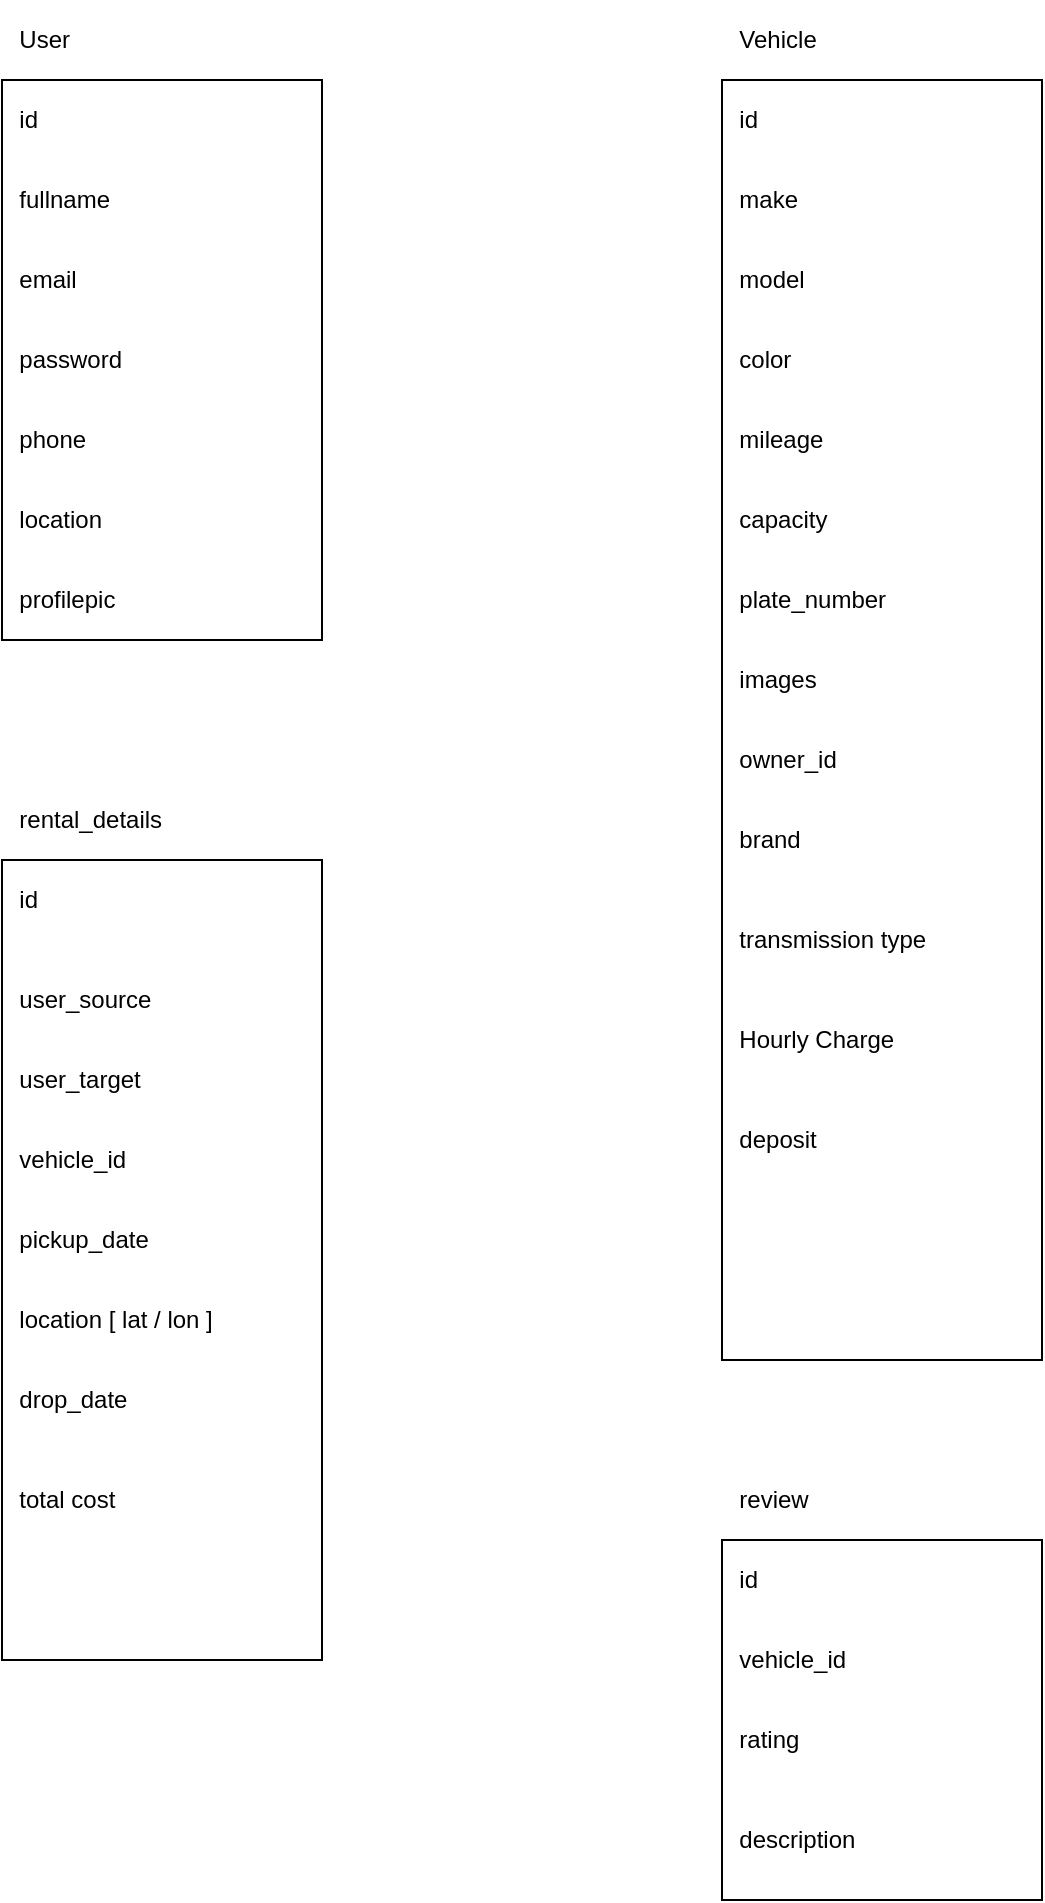 <mxfile version="21.3.7" type="onedrive">
  <diagram name="Page-1" id="t4t9AGoKDGSMNyLoWxvN">
    <mxGraphModel dx="739" dy="740" grid="1" gridSize="10" guides="1" tooltips="1" connect="1" arrows="1" fold="1" page="1" pageScale="1" pageWidth="850" pageHeight="1100" math="0" shadow="0">
      <root>
        <mxCell id="0" />
        <mxCell id="1" parent="0" />
        <mxCell id="QoHrm5n-I_6zZKqehrnE-2" value="&amp;nbsp; User" style="text;html=1;strokeColor=none;fillColor=none;align=left;verticalAlign=middle;whiteSpace=wrap;rounded=0;" vertex="1" parent="1">
          <mxGeometry x="200" y="200" width="160" height="40" as="geometry" />
        </mxCell>
        <mxCell id="QoHrm5n-I_6zZKqehrnE-4" value="" style="rounded=0;whiteSpace=wrap;html=1;" vertex="1" parent="1">
          <mxGeometry x="200" y="240" width="160" height="280" as="geometry" />
        </mxCell>
        <mxCell id="QoHrm5n-I_6zZKqehrnE-5" value="&amp;nbsp; id" style="text;html=1;strokeColor=none;fillColor=none;align=left;verticalAlign=middle;whiteSpace=wrap;rounded=0;" vertex="1" parent="1">
          <mxGeometry x="200" y="240" width="160" height="40" as="geometry" />
        </mxCell>
        <mxCell id="QoHrm5n-I_6zZKqehrnE-6" value="&amp;nbsp; fullname" style="text;html=1;strokeColor=none;fillColor=none;align=left;verticalAlign=middle;whiteSpace=wrap;rounded=0;" vertex="1" parent="1">
          <mxGeometry x="200" y="280" width="160" height="40" as="geometry" />
        </mxCell>
        <mxCell id="QoHrm5n-I_6zZKqehrnE-7" value="&amp;nbsp; email" style="text;html=1;strokeColor=none;fillColor=none;align=left;verticalAlign=middle;whiteSpace=wrap;rounded=0;" vertex="1" parent="1">
          <mxGeometry x="200" y="320" width="160" height="40" as="geometry" />
        </mxCell>
        <mxCell id="QoHrm5n-I_6zZKqehrnE-8" value="&amp;nbsp; password" style="text;html=1;strokeColor=none;fillColor=none;align=left;verticalAlign=middle;whiteSpace=wrap;rounded=0;" vertex="1" parent="1">
          <mxGeometry x="200" y="360" width="160" height="40" as="geometry" />
        </mxCell>
        <mxCell id="QoHrm5n-I_6zZKqehrnE-9" value="&amp;nbsp; phone" style="text;html=1;strokeColor=none;fillColor=none;align=left;verticalAlign=middle;whiteSpace=wrap;rounded=0;" vertex="1" parent="1">
          <mxGeometry x="200" y="400" width="160" height="40" as="geometry" />
        </mxCell>
        <mxCell id="QoHrm5n-I_6zZKqehrnE-12" value="&amp;nbsp; location" style="text;html=1;strokeColor=none;fillColor=none;align=left;verticalAlign=middle;whiteSpace=wrap;rounded=0;" vertex="1" parent="1">
          <mxGeometry x="200" y="440" width="160" height="40" as="geometry" />
        </mxCell>
        <mxCell id="QoHrm5n-I_6zZKqehrnE-13" value="" style="rounded=0;whiteSpace=wrap;html=1;" vertex="1" parent="1">
          <mxGeometry x="560" y="240" width="160" height="640" as="geometry" />
        </mxCell>
        <mxCell id="QoHrm5n-I_6zZKqehrnE-14" value="&amp;nbsp; Vehicle" style="text;html=1;strokeColor=none;fillColor=none;align=left;verticalAlign=middle;whiteSpace=wrap;rounded=0;" vertex="1" parent="1">
          <mxGeometry x="560" y="200" width="160" height="40" as="geometry" />
        </mxCell>
        <mxCell id="QoHrm5n-I_6zZKqehrnE-15" value="&amp;nbsp; id" style="text;html=1;strokeColor=none;fillColor=none;align=left;verticalAlign=middle;whiteSpace=wrap;rounded=0;" vertex="1" parent="1">
          <mxGeometry x="560" y="240" width="160" height="40" as="geometry" />
        </mxCell>
        <mxCell id="QoHrm5n-I_6zZKqehrnE-16" value="&amp;nbsp; make" style="text;html=1;strokeColor=none;fillColor=none;align=left;verticalAlign=middle;whiteSpace=wrap;rounded=0;" vertex="1" parent="1">
          <mxGeometry x="560" y="280" width="160" height="40" as="geometry" />
        </mxCell>
        <mxCell id="QoHrm5n-I_6zZKqehrnE-17" value="&amp;nbsp; model" style="text;html=1;strokeColor=none;fillColor=none;align=left;verticalAlign=middle;whiteSpace=wrap;rounded=0;" vertex="1" parent="1">
          <mxGeometry x="560" y="320" width="160" height="40" as="geometry" />
        </mxCell>
        <mxCell id="QoHrm5n-I_6zZKqehrnE-18" value="&amp;nbsp; color" style="text;html=1;strokeColor=none;fillColor=none;align=left;verticalAlign=middle;whiteSpace=wrap;rounded=0;" vertex="1" parent="1">
          <mxGeometry x="560" y="360" width="160" height="40" as="geometry" />
        </mxCell>
        <mxCell id="QoHrm5n-I_6zZKqehrnE-19" value="&amp;nbsp; mileage" style="text;html=1;strokeColor=none;fillColor=none;align=left;verticalAlign=middle;whiteSpace=wrap;rounded=0;" vertex="1" parent="1">
          <mxGeometry x="560" y="400" width="160" height="40" as="geometry" />
        </mxCell>
        <mxCell id="QoHrm5n-I_6zZKqehrnE-20" value="&amp;nbsp;&amp;nbsp;" style="text;html=1;strokeColor=none;fillColor=none;align=left;verticalAlign=middle;whiteSpace=wrap;rounded=0;" vertex="1" parent="1">
          <mxGeometry x="560" y="440" width="160" height="40" as="geometry" />
        </mxCell>
        <mxCell id="QoHrm5n-I_6zZKqehrnE-21" value="&amp;nbsp; profilepic" style="text;html=1;strokeColor=none;fillColor=none;align=left;verticalAlign=middle;whiteSpace=wrap;rounded=0;" vertex="1" parent="1">
          <mxGeometry x="200" y="480" width="160" height="40" as="geometry" />
        </mxCell>
        <mxCell id="QoHrm5n-I_6zZKqehrnE-22" value="&amp;nbsp; capacity" style="text;html=1;strokeColor=none;fillColor=none;align=left;verticalAlign=middle;whiteSpace=wrap;rounded=0;" vertex="1" parent="1">
          <mxGeometry x="560" y="440" width="160" height="40" as="geometry" />
        </mxCell>
        <mxCell id="QoHrm5n-I_6zZKqehrnE-23" value="&amp;nbsp; plate_number" style="text;html=1;strokeColor=none;fillColor=none;align=left;verticalAlign=middle;whiteSpace=wrap;rounded=0;" vertex="1" parent="1">
          <mxGeometry x="560" y="480" width="160" height="40" as="geometry" />
        </mxCell>
        <mxCell id="QoHrm5n-I_6zZKqehrnE-24" value="&amp;nbsp; images" style="text;html=1;strokeColor=none;fillColor=none;align=left;verticalAlign=middle;whiteSpace=wrap;rounded=0;" vertex="1" parent="1">
          <mxGeometry x="560" y="520" width="160" height="40" as="geometry" />
        </mxCell>
        <mxCell id="QoHrm5n-I_6zZKqehrnE-25" value="&amp;nbsp; owner_id" style="text;html=1;strokeColor=none;fillColor=none;align=left;verticalAlign=middle;whiteSpace=wrap;rounded=0;" vertex="1" parent="1">
          <mxGeometry x="560" y="560" width="160" height="40" as="geometry" />
        </mxCell>
        <mxCell id="QoHrm5n-I_6zZKqehrnE-27" value="" style="rounded=0;whiteSpace=wrap;html=1;" vertex="1" parent="1">
          <mxGeometry x="200" y="630" width="160" height="400" as="geometry" />
        </mxCell>
        <mxCell id="QoHrm5n-I_6zZKqehrnE-28" value="&amp;nbsp; rental_details" style="text;html=1;strokeColor=none;fillColor=none;align=left;verticalAlign=middle;whiteSpace=wrap;rounded=0;" vertex="1" parent="1">
          <mxGeometry x="200" y="590" width="160" height="40" as="geometry" />
        </mxCell>
        <mxCell id="QoHrm5n-I_6zZKqehrnE-29" value="&amp;nbsp; id" style="text;html=1;strokeColor=none;fillColor=none;align=left;verticalAlign=middle;whiteSpace=wrap;rounded=0;" vertex="1" parent="1">
          <mxGeometry x="200" y="630" width="160" height="40" as="geometry" />
        </mxCell>
        <mxCell id="QoHrm5n-I_6zZKqehrnE-30" value="&amp;nbsp; user_source" style="text;html=1;strokeColor=none;fillColor=none;align=left;verticalAlign=middle;whiteSpace=wrap;rounded=0;" vertex="1" parent="1">
          <mxGeometry x="200" y="680" width="160" height="40" as="geometry" />
        </mxCell>
        <mxCell id="QoHrm5n-I_6zZKqehrnE-31" value="&amp;nbsp; vehicle_id" style="text;html=1;strokeColor=none;fillColor=none;align=left;verticalAlign=middle;whiteSpace=wrap;rounded=0;" vertex="1" parent="1">
          <mxGeometry x="200" y="760" width="160" height="40" as="geometry" />
        </mxCell>
        <mxCell id="QoHrm5n-I_6zZKqehrnE-32" value="&amp;nbsp; pickup_date" style="text;html=1;strokeColor=none;fillColor=none;align=left;verticalAlign=middle;whiteSpace=wrap;rounded=0;" vertex="1" parent="1">
          <mxGeometry x="200" y="800" width="160" height="40" as="geometry" />
        </mxCell>
        <mxCell id="QoHrm5n-I_6zZKqehrnE-33" value="&amp;nbsp; user_target" style="text;html=1;strokeColor=none;fillColor=none;align=left;verticalAlign=middle;whiteSpace=wrap;rounded=0;" vertex="1" parent="1">
          <mxGeometry x="200" y="720" width="160" height="40" as="geometry" />
        </mxCell>
        <mxCell id="QoHrm5n-I_6zZKqehrnE-34" value="&amp;nbsp; location [ lat / lon ]" style="text;html=1;strokeColor=none;fillColor=none;align=left;verticalAlign=middle;whiteSpace=wrap;rounded=0;" vertex="1" parent="1">
          <mxGeometry x="200" y="840" width="160" height="40" as="geometry" />
        </mxCell>
        <mxCell id="QoHrm5n-I_6zZKqehrnE-35" value="&amp;nbsp; brand" style="text;html=1;strokeColor=none;fillColor=none;align=left;verticalAlign=middle;whiteSpace=wrap;rounded=0;" vertex="1" parent="1">
          <mxGeometry x="560" y="600" width="160" height="40" as="geometry" />
        </mxCell>
        <mxCell id="QoHrm5n-I_6zZKqehrnE-36" value="&amp;nbsp; transmission type" style="text;html=1;strokeColor=none;fillColor=none;align=left;verticalAlign=middle;whiteSpace=wrap;rounded=0;" vertex="1" parent="1">
          <mxGeometry x="560" y="650" width="160" height="40" as="geometry" />
        </mxCell>
        <mxCell id="QoHrm5n-I_6zZKqehrnE-37" value="&amp;nbsp; drop_date" style="text;html=1;strokeColor=none;fillColor=none;align=left;verticalAlign=middle;whiteSpace=wrap;rounded=0;" vertex="1" parent="1">
          <mxGeometry x="200" y="880" width="160" height="40" as="geometry" />
        </mxCell>
        <mxCell id="QoHrm5n-I_6zZKqehrnE-38" value="&amp;nbsp; total cost" style="text;html=1;strokeColor=none;fillColor=none;align=left;verticalAlign=middle;whiteSpace=wrap;rounded=0;" vertex="1" parent="1">
          <mxGeometry x="200" y="930" width="160" height="40" as="geometry" />
        </mxCell>
        <mxCell id="QoHrm5n-I_6zZKqehrnE-39" value="&amp;nbsp; Hourly Charge" style="text;html=1;strokeColor=none;fillColor=none;align=left;verticalAlign=middle;whiteSpace=wrap;rounded=0;" vertex="1" parent="1">
          <mxGeometry x="560" y="700" width="160" height="40" as="geometry" />
        </mxCell>
        <mxCell id="QoHrm5n-I_6zZKqehrnE-40" value="&amp;nbsp; deposit" style="text;html=1;strokeColor=none;fillColor=none;align=left;verticalAlign=middle;whiteSpace=wrap;rounded=0;" vertex="1" parent="1">
          <mxGeometry x="560" y="750" width="160" height="40" as="geometry" />
        </mxCell>
        <mxCell id="QoHrm5n-I_6zZKqehrnE-41" value="" style="rounded=0;whiteSpace=wrap;html=1;" vertex="1" parent="1">
          <mxGeometry x="560" y="970" width="160" height="180" as="geometry" />
        </mxCell>
        <mxCell id="QoHrm5n-I_6zZKqehrnE-42" value="&amp;nbsp; id" style="text;html=1;strokeColor=none;fillColor=none;align=left;verticalAlign=middle;whiteSpace=wrap;rounded=0;" vertex="1" parent="1">
          <mxGeometry x="560" y="970" width="160" height="40" as="geometry" />
        </mxCell>
        <mxCell id="QoHrm5n-I_6zZKqehrnE-43" value="&amp;nbsp; review" style="text;html=1;strokeColor=none;fillColor=none;align=left;verticalAlign=middle;whiteSpace=wrap;rounded=0;" vertex="1" parent="1">
          <mxGeometry x="560" y="930" width="160" height="40" as="geometry" />
        </mxCell>
        <mxCell id="QoHrm5n-I_6zZKqehrnE-45" value="&amp;nbsp; vehicle_id" style="text;html=1;strokeColor=none;fillColor=none;align=left;verticalAlign=middle;whiteSpace=wrap;rounded=0;" vertex="1" parent="1">
          <mxGeometry x="560" y="1010" width="160" height="40" as="geometry" />
        </mxCell>
        <mxCell id="QoHrm5n-I_6zZKqehrnE-46" value="&amp;nbsp; rating" style="text;html=1;strokeColor=none;fillColor=none;align=left;verticalAlign=middle;whiteSpace=wrap;rounded=0;" vertex="1" parent="1">
          <mxGeometry x="560" y="1050" width="160" height="40" as="geometry" />
        </mxCell>
        <mxCell id="QoHrm5n-I_6zZKqehrnE-47" value="&amp;nbsp; description" style="text;html=1;strokeColor=none;fillColor=none;align=left;verticalAlign=middle;whiteSpace=wrap;rounded=0;" vertex="1" parent="1">
          <mxGeometry x="560" y="1100" width="160" height="40" as="geometry" />
        </mxCell>
      </root>
    </mxGraphModel>
  </diagram>
</mxfile>
